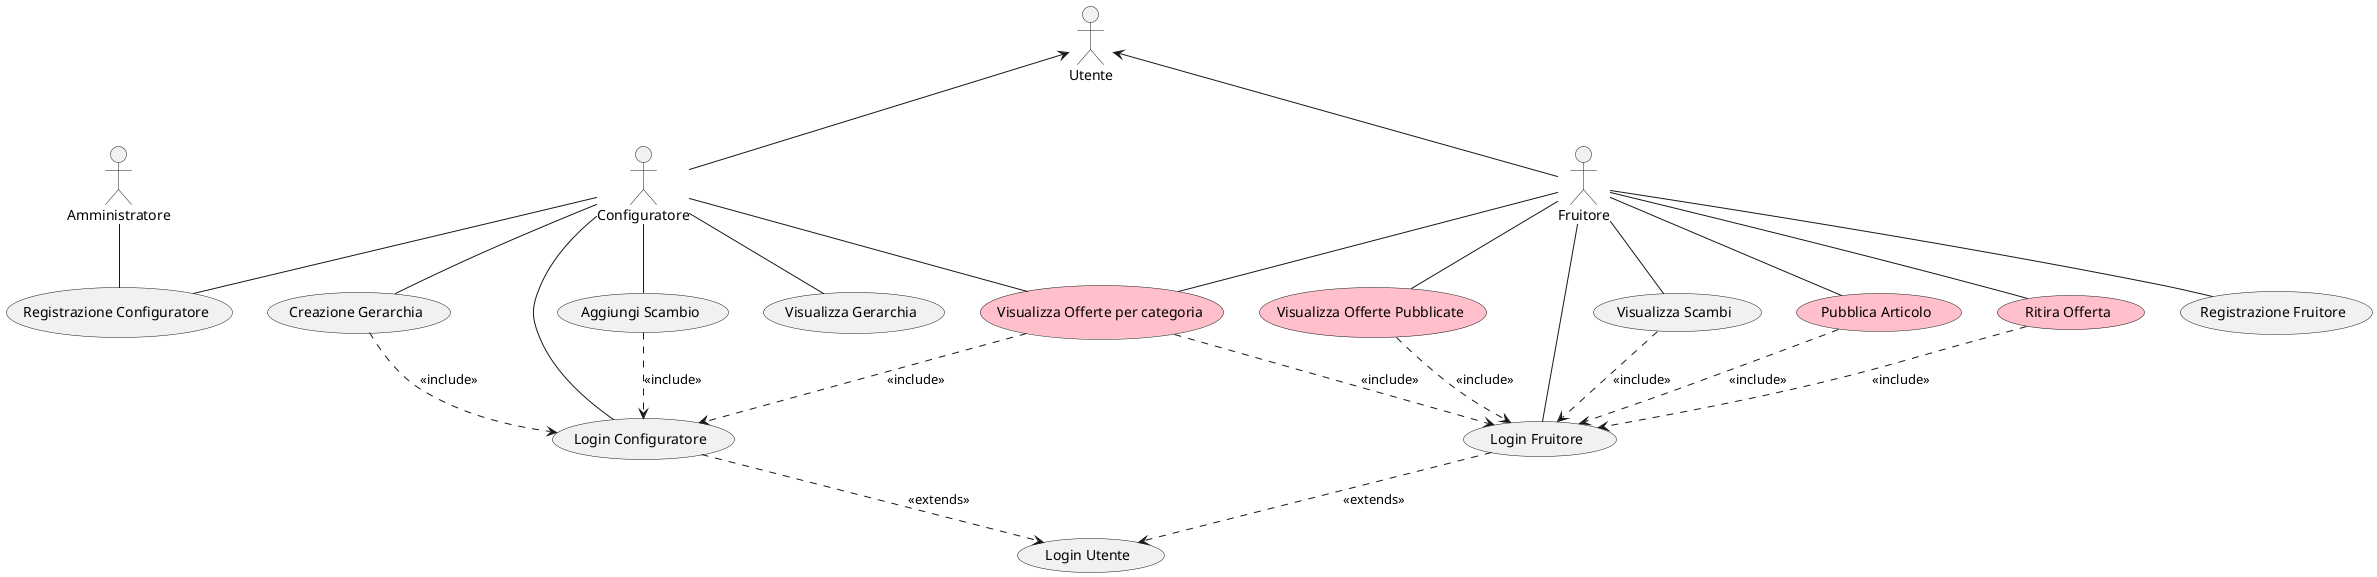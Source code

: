 @startuml ver1

:Configuratore: as conf
:Utente: as user
:Amministratore: as admin
conf -up-> user

conf -- (Login Configuratore)
conf -- (Visualizza Gerarchia)
conf -- (Creazione Gerarchia)
conf -- (Registrazione Configuratore)

admin -- (Registrazione Configuratore)

(Creazione Gerarchia) ..> (Login Configuratore): <<include>>
(Login Configuratore) ..> (Login Utente): <<extends>>

'Versione 2'

:Fruitore: as fruit
fruit -up-> user

(Aggiungi Scambio)
(Login Fruitore)
(Registrazione Fruitore)
(Visualizza Scambi)

conf --(Aggiungi Scambio)
fruit -- (Visualizza Scambi)
fruit -- (Registrazione Fruitore)
fruit -- (Login Fruitore)

(Login Fruitore) ..> (Login Utente): <<extends>>
(Visualizza Scambi) ..> (Login Fruitore): <<include>>
(Aggiungi Scambio) ..> (Login Configuratore): <<include>>

'versione 3'
(Visualizza Offerte per categoria) #Pink
(Pubblica Articolo) #Pink
(Ritira Offerta) #Pink
(Visualizza Offerte Pubblicate) #Pink

fruit -- (Visualizza Offerte per categoria)
fruit -- (Pubblica Articolo)
fruit -- (Ritira Offerta)
fruit -- (Visualizza Offerte Pubblicate)
conf -- (Visualizza Offerte per categoria)

(Visualizza Offerte per categoria) ..> (Login Fruitore): <<include>>
(Pubblica Articolo) ..> (Login Fruitore): <<include>>
(Ritira Offerta) ..> (Login Fruitore): <<include>>
(Visualizza Offerte Pubblicate) ..> (Login Fruitore): <<include>>
(Visualizza Offerte per categoria) ..> (Login Configuratore): <<include>>



@enduml